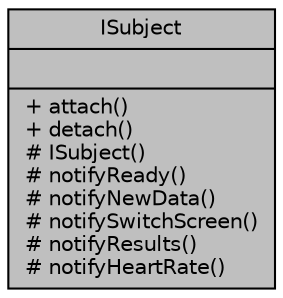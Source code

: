 digraph "ISubject"
{
 // LATEX_PDF_SIZE
  bgcolor="transparent";
  edge [fontname="Helvetica",fontsize="10",labelfontname="Helvetica",labelfontsize="10"];
  node [fontname="Helvetica",fontsize="10",shape=record];
  Node1 [label="{ISubject\n||+ attach()\l+ detach()\l# ISubject()\l# notifyReady()\l# notifyNewData()\l# notifySwitchScreen()\l# notifyResults()\l# notifyHeartRate()\l}",height=0.2,width=0.4,color="black", fillcolor="grey75", style="filled", fontcolor="black",tooltip="The ISubject Class provides the functionality to register observers and send events to an observing o..."];
}
